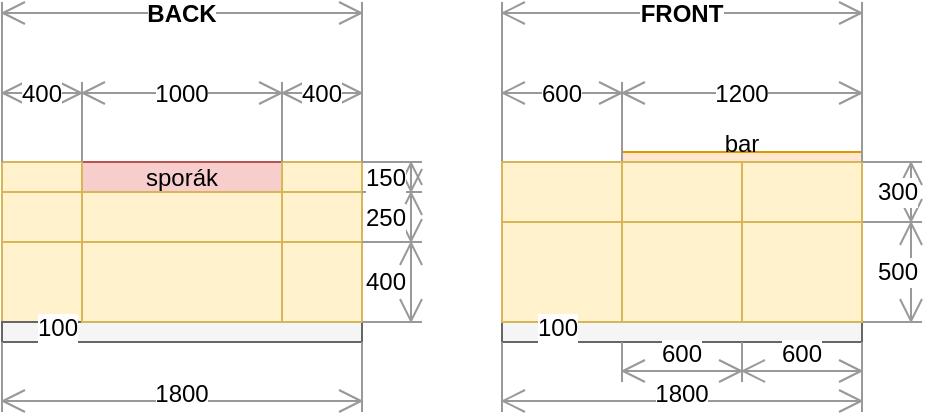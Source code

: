 <mxfile version="20.3.0" type="device" pages="2"><diagram id="vtQquzI4iVmjjQQ1tL-T" name="Page-1"><mxGraphModel dx="469" dy="281" grid="1" gridSize="10" guides="1" tooltips="1" connect="1" arrows="1" fold="1" page="1" pageScale="1" pageWidth="1600" pageHeight="900" math="0" shadow="0"><root><mxCell id="0"/><mxCell id="1" parent="0"/><mxCell id="2urZ8mg2sL26XIAETGLD-2" value="" style="rounded=0;whiteSpace=wrap;html=1;strokeColor=#666666;fillColor=#f5f5f5;fontColor=#333333;" parent="1" vertex="1"><mxGeometry x="390" y="160" width="180" height="90" as="geometry"/></mxCell><mxCell id="2urZ8mg2sL26XIAETGLD-4" value="sporák" style="rounded=0;whiteSpace=wrap;html=1;fillColor=#f8cecc;strokeColor=#b85450;" parent="1" vertex="1"><mxGeometry x="430" y="160" width="100" height="15" as="geometry"/></mxCell><mxCell id="2urZ8mg2sL26XIAETGLD-6" value="" style="rounded=0;whiteSpace=wrap;html=1;fillColor=#fff2cc;strokeColor=#d6b656;" parent="1" vertex="1"><mxGeometry x="530" y="160" width="40" height="15" as="geometry"/></mxCell><mxCell id="2urZ8mg2sL26XIAETGLD-7" value="" style="rounded=0;whiteSpace=wrap;html=1;fillColor=#fff2cc;strokeColor=#d6b656;" parent="1" vertex="1"><mxGeometry x="530" y="175" width="40" height="25" as="geometry"/></mxCell><mxCell id="2urZ8mg2sL26XIAETGLD-9" value="" style="rounded=0;whiteSpace=wrap;html=1;fillColor=#fff2cc;strokeColor=#d6b656;" parent="1" vertex="1"><mxGeometry x="390" y="200" width="40" height="40" as="geometry"/></mxCell><mxCell id="2urZ8mg2sL26XIAETGLD-11" value="" style="rounded=0;whiteSpace=wrap;html=1;strokeColor=#666666;fillColor=#f5f5f5;fontColor=#333333;" parent="1" vertex="1"><mxGeometry x="390" y="240" width="180" height="10" as="geometry"/></mxCell><mxCell id="2urZ8mg2sL26XIAETGLD-12" value="" style="rounded=0;whiteSpace=wrap;html=1;fillColor=#fff2cc;strokeColor=#d6b656;" parent="1" vertex="1"><mxGeometry x="430" y="175" width="100" height="25" as="geometry"/></mxCell><mxCell id="2urZ8mg2sL26XIAETGLD-13" value="" style="rounded=0;whiteSpace=wrap;html=1;fillColor=#fff2cc;strokeColor=#d6b656;" parent="1" vertex="1"><mxGeometry x="430" y="200" width="100" height="40" as="geometry"/></mxCell><mxCell id="2urZ8mg2sL26XIAETGLD-14" value="" style="rounded=0;whiteSpace=wrap;html=1;fillColor=#fff2cc;strokeColor=#d6b656;" parent="1" vertex="1"><mxGeometry x="390" y="160" width="40" height="15" as="geometry"/></mxCell><mxCell id="2urZ8mg2sL26XIAETGLD-15" value="" style="rounded=0;whiteSpace=wrap;html=1;fillColor=#fff2cc;strokeColor=#d6b656;" parent="1" vertex="1"><mxGeometry x="390" y="175" width="40" height="25" as="geometry"/></mxCell><mxCell id="2urZ8mg2sL26XIAETGLD-17" value="" style="rounded=0;whiteSpace=wrap;html=1;fillColor=#fff2cc;strokeColor=#d6b656;" parent="1" vertex="1"><mxGeometry x="530" y="200" width="40" height="40" as="geometry"/></mxCell><mxCell id="2urZ8mg2sL26XIAETGLD-18" value="1800" style="shape=dimension;direction=east;whiteSpace=wrap;html=1;align=center;points=[];verticalAlign=bottom;spacingTop=-8;labelBackgroundColor=#ffffff;strokeColor=#999999;" parent="1" vertex="1"><mxGeometry x="390" y="250" width="180" height="35" as="geometry"/></mxCell><mxCell id="2urZ8mg2sL26XIAETGLD-10" value="100" style="shape=dimension;direction=south;whiteSpace=wrap;html=1;align=right;points=[];verticalAlign=middle;labelBackgroundColor=#ffffff;strokeColor=none;" parent="1" vertex="1"><mxGeometry x="390" y="235" width="40" height="15" as="geometry"/></mxCell><mxCell id="2urZ8mg2sL26XIAETGLD-20" value="400" style="shape=dimension;direction=west;whiteSpace=wrap;html=1;align=center;points=[];verticalAlign=top;spacingTop=-8;labelBackgroundColor=#ffffff;strokeColor=#999999;" parent="1" vertex="1"><mxGeometry x="530" y="120" width="40" height="40" as="geometry"/></mxCell><mxCell id="2urZ8mg2sL26XIAETGLD-21" value="400" style="shape=dimension;direction=west;whiteSpace=wrap;html=1;align=center;points=[];verticalAlign=top;spacingTop=-8;labelBackgroundColor=#ffffff;strokeColor=#999999;" parent="1" vertex="1"><mxGeometry x="390" y="120" width="40" height="40" as="geometry"/></mxCell><mxCell id="2urZ8mg2sL26XIAETGLD-22" value="1000" style="shape=dimension;direction=west;whiteSpace=wrap;html=1;align=center;points=[];verticalAlign=top;spacingTop=-8;labelBackgroundColor=#ffffff;strokeColor=#999999;" parent="1" vertex="1"><mxGeometry x="430" y="120" width="100" height="40" as="geometry"/></mxCell><mxCell id="2urZ8mg2sL26XIAETGLD-23" value="400" style="shape=dimension;direction=north;whiteSpace=wrap;html=1;align=left;points=[];verticalAlign=middle;labelBackgroundColor=#ffffff;strokeColor=#999999;" parent="1" vertex="1"><mxGeometry x="570" y="200" width="30" height="40" as="geometry"/></mxCell><mxCell id="2urZ8mg2sL26XIAETGLD-24" value="250" style="shape=dimension;direction=north;whiteSpace=wrap;html=1;align=left;points=[];verticalAlign=middle;labelBackgroundColor=#ffffff;strokeColor=#999999;" parent="1" vertex="1"><mxGeometry x="570" y="175" width="30" height="25" as="geometry"/></mxCell><mxCell id="2urZ8mg2sL26XIAETGLD-25" value="150" style="shape=dimension;direction=north;whiteSpace=wrap;html=1;align=left;points=[];verticalAlign=middle;labelBackgroundColor=#ffffff;strokeColor=#999999;" parent="1" vertex="1"><mxGeometry x="570" y="160" width="30" height="15" as="geometry"/></mxCell><mxCell id="2urZ8mg2sL26XIAETGLD-26" value="BACK" style="shape=dimension;direction=west;whiteSpace=wrap;html=1;align=center;points=[];verticalAlign=top;spacingTop=-8;labelBackgroundColor=#ffffff;strokeColor=#999999;fontStyle=1" parent="1" vertex="1"><mxGeometry x="390" y="80" width="180" height="40" as="geometry"/></mxCell><mxCell id="2urZ8mg2sL26XIAETGLD-27" value="" style="rounded=0;whiteSpace=wrap;html=1;strokeColor=#666666;fillColor=#f5f5f5;fontColor=#333333;" parent="1" vertex="1"><mxGeometry x="640" y="160" width="180" height="90" as="geometry"/></mxCell><mxCell id="2urZ8mg2sL26XIAETGLD-32" value="" style="rounded=0;whiteSpace=wrap;html=1;strokeColor=#666666;fillColor=#f5f5f5;fontColor=#333333;" parent="1" vertex="1"><mxGeometry x="640" y="240" width="180" height="10" as="geometry"/></mxCell><mxCell id="2urZ8mg2sL26XIAETGLD-38" value="1800" style="shape=dimension;direction=east;whiteSpace=wrap;html=1;align=center;points=[];verticalAlign=bottom;spacingTop=-8;labelBackgroundColor=#ffffff;strokeColor=#999999;" parent="1" vertex="1"><mxGeometry x="640" y="250" width="180" height="35" as="geometry"/></mxCell><mxCell id="2urZ8mg2sL26XIAETGLD-40" value="600" style="shape=dimension;direction=east;whiteSpace=wrap;html=1;align=center;points=[];verticalAlign=top;spacingTop=-8;labelBackgroundColor=#ffffff;strokeColor=#999999;" parent="1" vertex="1"><mxGeometry x="700" y="250" width="60" height="20" as="geometry"/></mxCell><mxCell id="2urZ8mg2sL26XIAETGLD-43" value="500" style="shape=dimension;direction=north;whiteSpace=wrap;html=1;align=right;points=[];verticalAlign=middle;labelBackgroundColor=#ffffff;strokeColor=#999999;" parent="1" vertex="1"><mxGeometry x="810" y="190" width="40" height="50" as="geometry"/></mxCell><mxCell id="2urZ8mg2sL26XIAETGLD-44" value="300" style="shape=dimension;direction=north;whiteSpace=wrap;html=1;align=right;points=[];verticalAlign=middle;labelBackgroundColor=#ffffff;strokeColor=#999999;" parent="1" vertex="1"><mxGeometry x="820" y="160" width="30" height="30" as="geometry"/></mxCell><mxCell id="2urZ8mg2sL26XIAETGLD-46" value="FRONT" style="shape=dimension;direction=west;whiteSpace=wrap;html=1;align=center;points=[];verticalAlign=top;spacingTop=-8;labelBackgroundColor=#ffffff;strokeColor=#999999;fontStyle=1" parent="1" vertex="1"><mxGeometry x="640" y="80" width="180" height="40" as="geometry"/></mxCell><mxCell id="2urZ8mg2sL26XIAETGLD-47" value="" style="rounded=0;whiteSpace=wrap;html=1;fillColor=#fff2cc;strokeColor=#d6b656;" parent="1" vertex="1"><mxGeometry x="700" y="190" width="60" height="50" as="geometry"/></mxCell><mxCell id="2urZ8mg2sL26XIAETGLD-48" value="bar" style="rounded=0;whiteSpace=wrap;html=1;fillColor=#ffe6cc;strokeColor=#d79b00;verticalAlign=bottom;" parent="1" vertex="1"><mxGeometry x="700" y="155" width="120" height="5" as="geometry"/></mxCell><mxCell id="2urZ8mg2sL26XIAETGLD-50" value="" style="rounded=0;whiteSpace=wrap;html=1;fillColor=#fff2cc;strokeColor=#d6b656;" parent="1" vertex="1"><mxGeometry x="760" y="190" width="60" height="50" as="geometry"/></mxCell><mxCell id="2urZ8mg2sL26XIAETGLD-51" value="" style="rounded=0;whiteSpace=wrap;html=1;fillColor=#fff2cc;strokeColor=#d6b656;" parent="1" vertex="1"><mxGeometry x="760" y="160" width="60" height="30" as="geometry"/></mxCell><mxCell id="2urZ8mg2sL26XIAETGLD-53" value="1200" style="shape=dimension;direction=west;whiteSpace=wrap;html=1;align=center;points=[];verticalAlign=top;spacingTop=-8;labelBackgroundColor=#ffffff;strokeColor=#999999;" parent="1" vertex="1"><mxGeometry x="700" y="120" width="120" height="40" as="geometry"/></mxCell><mxCell id="2urZ8mg2sL26XIAETGLD-54" value="600" style="shape=dimension;direction=west;whiteSpace=wrap;html=1;align=center;points=[];verticalAlign=top;spacingTop=-8;labelBackgroundColor=#ffffff;strokeColor=#999999;" parent="1" vertex="1"><mxGeometry x="640" y="120" width="60" height="40" as="geometry"/></mxCell><mxCell id="2urZ8mg2sL26XIAETGLD-57" value="" style="rounded=0;whiteSpace=wrap;html=1;fillColor=#fff2cc;strokeColor=#d6b656;" parent="1" vertex="1"><mxGeometry x="700" y="160" width="60" height="30" as="geometry"/></mxCell><mxCell id="2urZ8mg2sL26XIAETGLD-58" value="600" style="shape=dimension;direction=east;whiteSpace=wrap;html=1;align=center;points=[];verticalAlign=top;spacingTop=-8;labelBackgroundColor=#ffffff;strokeColor=#999999;" parent="1" vertex="1"><mxGeometry x="760" y="250" width="60" height="20" as="geometry"/></mxCell><mxCell id="kspM_XgKw-Lj2Eqy4FfD-1" value="" style="rounded=0;whiteSpace=wrap;html=1;fillColor=#fff2cc;strokeColor=#d6b656;" vertex="1" parent="1"><mxGeometry x="640" y="190" width="60" height="50" as="geometry"/></mxCell><mxCell id="kspM_XgKw-Lj2Eqy4FfD-2" value="" style="rounded=0;whiteSpace=wrap;html=1;fillColor=#fff2cc;strokeColor=#d6b656;" vertex="1" parent="1"><mxGeometry x="640" y="160" width="60" height="30" as="geometry"/></mxCell><mxCell id="2urZ8mg2sL26XIAETGLD-39" value="100" style="shape=dimension;direction=south;whiteSpace=wrap;html=1;align=right;points=[];verticalAlign=middle;labelBackgroundColor=#ffffff;strokeColor=none;" parent="1" vertex="1"><mxGeometry x="640" y="235" width="40" height="15" as="geometry"/></mxCell></root></mxGraphModel></diagram><diagram id="L5rBSp7bRoq4z7UORKjj" name="Page-2"><mxGraphModel dx="1408" dy="843" grid="1" gridSize="10" guides="1" tooltips="1" connect="1" arrows="1" fold="1" page="1" pageScale="1" pageWidth="1600" pageHeight="900" math="0" shadow="0"><root><mxCell id="0"/><mxCell id="1" parent="0"/><mxCell id="6nWhJLg8qDBigDTSz36S-1" value="" style="rounded=0;whiteSpace=wrap;html=1;fillColor=#f5f5f5;fontColor=#333333;strokeColor=#666666;" vertex="1" parent="1"><mxGeometry x="290" y="290" width="320" height="160" as="geometry"/></mxCell><mxCell id="6nWhJLg8qDBigDTSz36S-2" value="" style="rounded=0;whiteSpace=wrap;html=1;fillColor=#f5f5f5;fontColor=#333333;strokeColor=#666666;" vertex="1" parent="1"><mxGeometry x="290" y="110" width="320" height="160" as="geometry"/></mxCell><mxCell id="6nWhJLg8qDBigDTSz36S-3" value="" style="rounded=0;whiteSpace=wrap;html=1;fillColor=#fff2cc;strokeColor=#d6b656;" vertex="1" parent="1"><mxGeometry x="290" y="110" width="180" height="120" as="geometry"/></mxCell><mxCell id="6nWhJLg8qDBigDTSz36S-4" value="" style="rounded=0;whiteSpace=wrap;html=1;fillColor=#fff2cc;strokeColor=#d6b656;" vertex="1" parent="1"><mxGeometry x="289" y="289" width="240" height="65" as="geometry"/></mxCell><mxCell id="6nWhJLg8qDBigDTSz36S-5" value="" style="rounded=0;whiteSpace=wrap;html=1;fillColor=#fff2cc;strokeColor=#d6b656;" vertex="1" parent="1"><mxGeometry x="291" y="355" width="240" height="55" as="geometry"/></mxCell><mxCell id="6nWhJLg8qDBigDTSz36S-6" value="" style="rounded=0;whiteSpace=wrap;html=1;fillColor=#fff2cc;strokeColor=#d6b656;direction=south;" vertex="1" parent="1"><mxGeometry x="480" y="110" width="35" height="152" as="geometry"/></mxCell><mxCell id="6nWhJLg8qDBigDTSz36S-7" value="" style="rounded=0;whiteSpace=wrap;html=1;fillColor=#fff2cc;strokeColor=#d6b656;direction=south;" vertex="1" parent="1"><mxGeometry x="525" y="110" width="35" height="152" as="geometry"/></mxCell><mxCell id="6nWhJLg8qDBigDTSz36S-8" value="" style="rounded=0;whiteSpace=wrap;html=1;fillColor=#fff2cc;strokeColor=#d6b656;direction=south;" vertex="1" parent="1"><mxGeometry x="568" y="110" width="35" height="152" as="geometry"/></mxCell><mxCell id="6nWhJLg8qDBigDTSz36S-9" value="" style="rounded=0;whiteSpace=wrap;html=1;fillColor=#fff2cc;strokeColor=#d6b656;direction=south;" vertex="1" parent="1"><mxGeometry x="533" y="290" width="35" height="152" as="geometry"/></mxCell><mxCell id="6nWhJLg8qDBigDTSz36S-10" value="" style="rounded=0;whiteSpace=wrap;html=1;fillColor=#fff2cc;strokeColor=#d6b656;direction=south;" vertex="1" parent="1"><mxGeometry x="572" y="290" width="35" height="152" as="geometry"/></mxCell></root></mxGraphModel></diagram></mxfile>